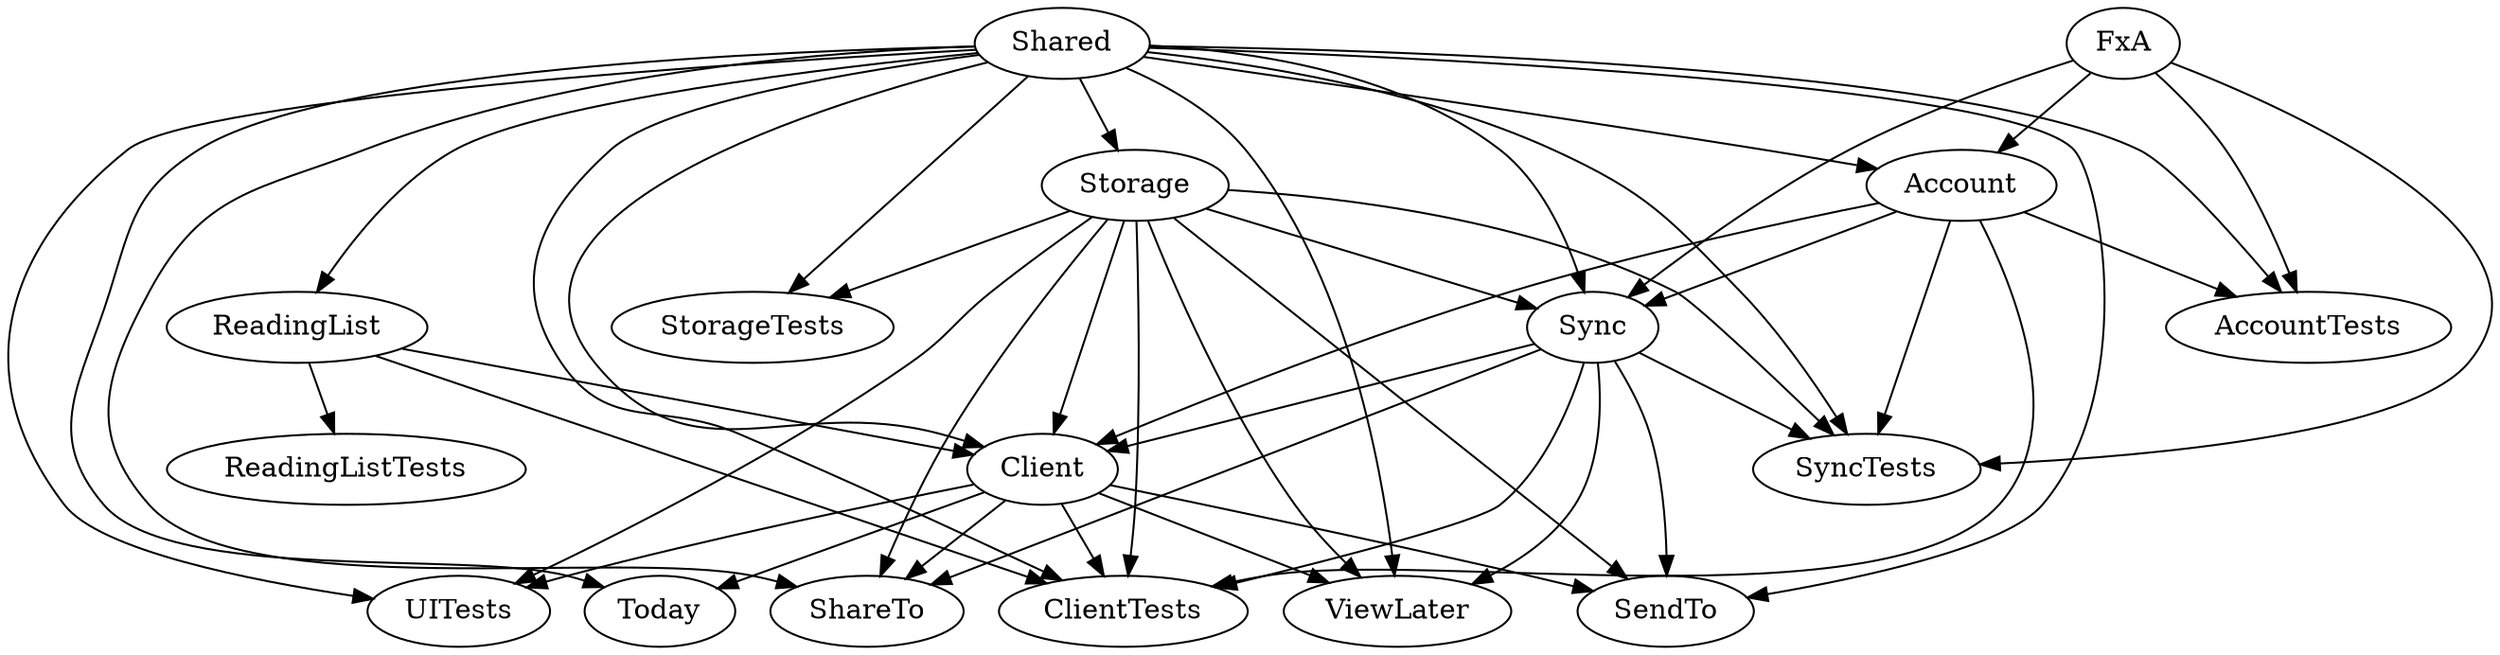 digraph FxiOS {
  "Shared" -> "Storage"
  "Shared" -> "StorageTests"
  "Shared" -> "Client"
  "Shared" -> "ClientTests"
  "Shared" -> "ViewLater"
  "Shared" -> "ReadingList"
  "Shared" -> "SendTo"
  "Shared" -> "ShareTo"
  "Shared" -> "Account"
  "Shared" -> "AccountTests"
  "Shared" -> "Sync"
  "Shared" -> "SyncTests"
  "Shared" -> "UITests"
  "Shared" -> "Today"
  "FxA" -> "Account"
  "FxA" -> "AccountTests"
  "FxA" -> "Sync"
  "FxA" -> "SyncTests"
  "Storage" -> "StorageTests"
  "Storage" -> "Client"
  "Storage" -> "ClientTests"
  "Storage" -> "ViewLater"
  "Storage" -> "SendTo"
  "Storage" -> "UITests"
  "Storage" -> "SyncTests"
  "Storage" -> "Sync"
  "Storage" -> "ShareTo"
  "Sync" -> "SyncTests"
  "Sync" -> "Client"
  "Sync" -> "ClientTests"
  "Sync" -> "ShareTo"
  "Sync" -> "SendTo"
  "Sync" -> "ViewLater"
  "ReadingList" -> "ReadingListTests"
  "ReadingList" -> "Client"
  "ReadingList" -> "ClientTests"
  "Account" -> "AccountTests"
  "Account" -> "Sync"
  "Account" -> "SyncTests"
  "Account" -> "Client"
  "Account" -> "ClientTests"
  "Client" -> "ClientTests"
  "Client" -> "UITests"
  "Client" -> "ShareTo"
  "Client" -> "SendTo"
  "Client" -> "ViewLater"
  "Client" -> "Today"
}